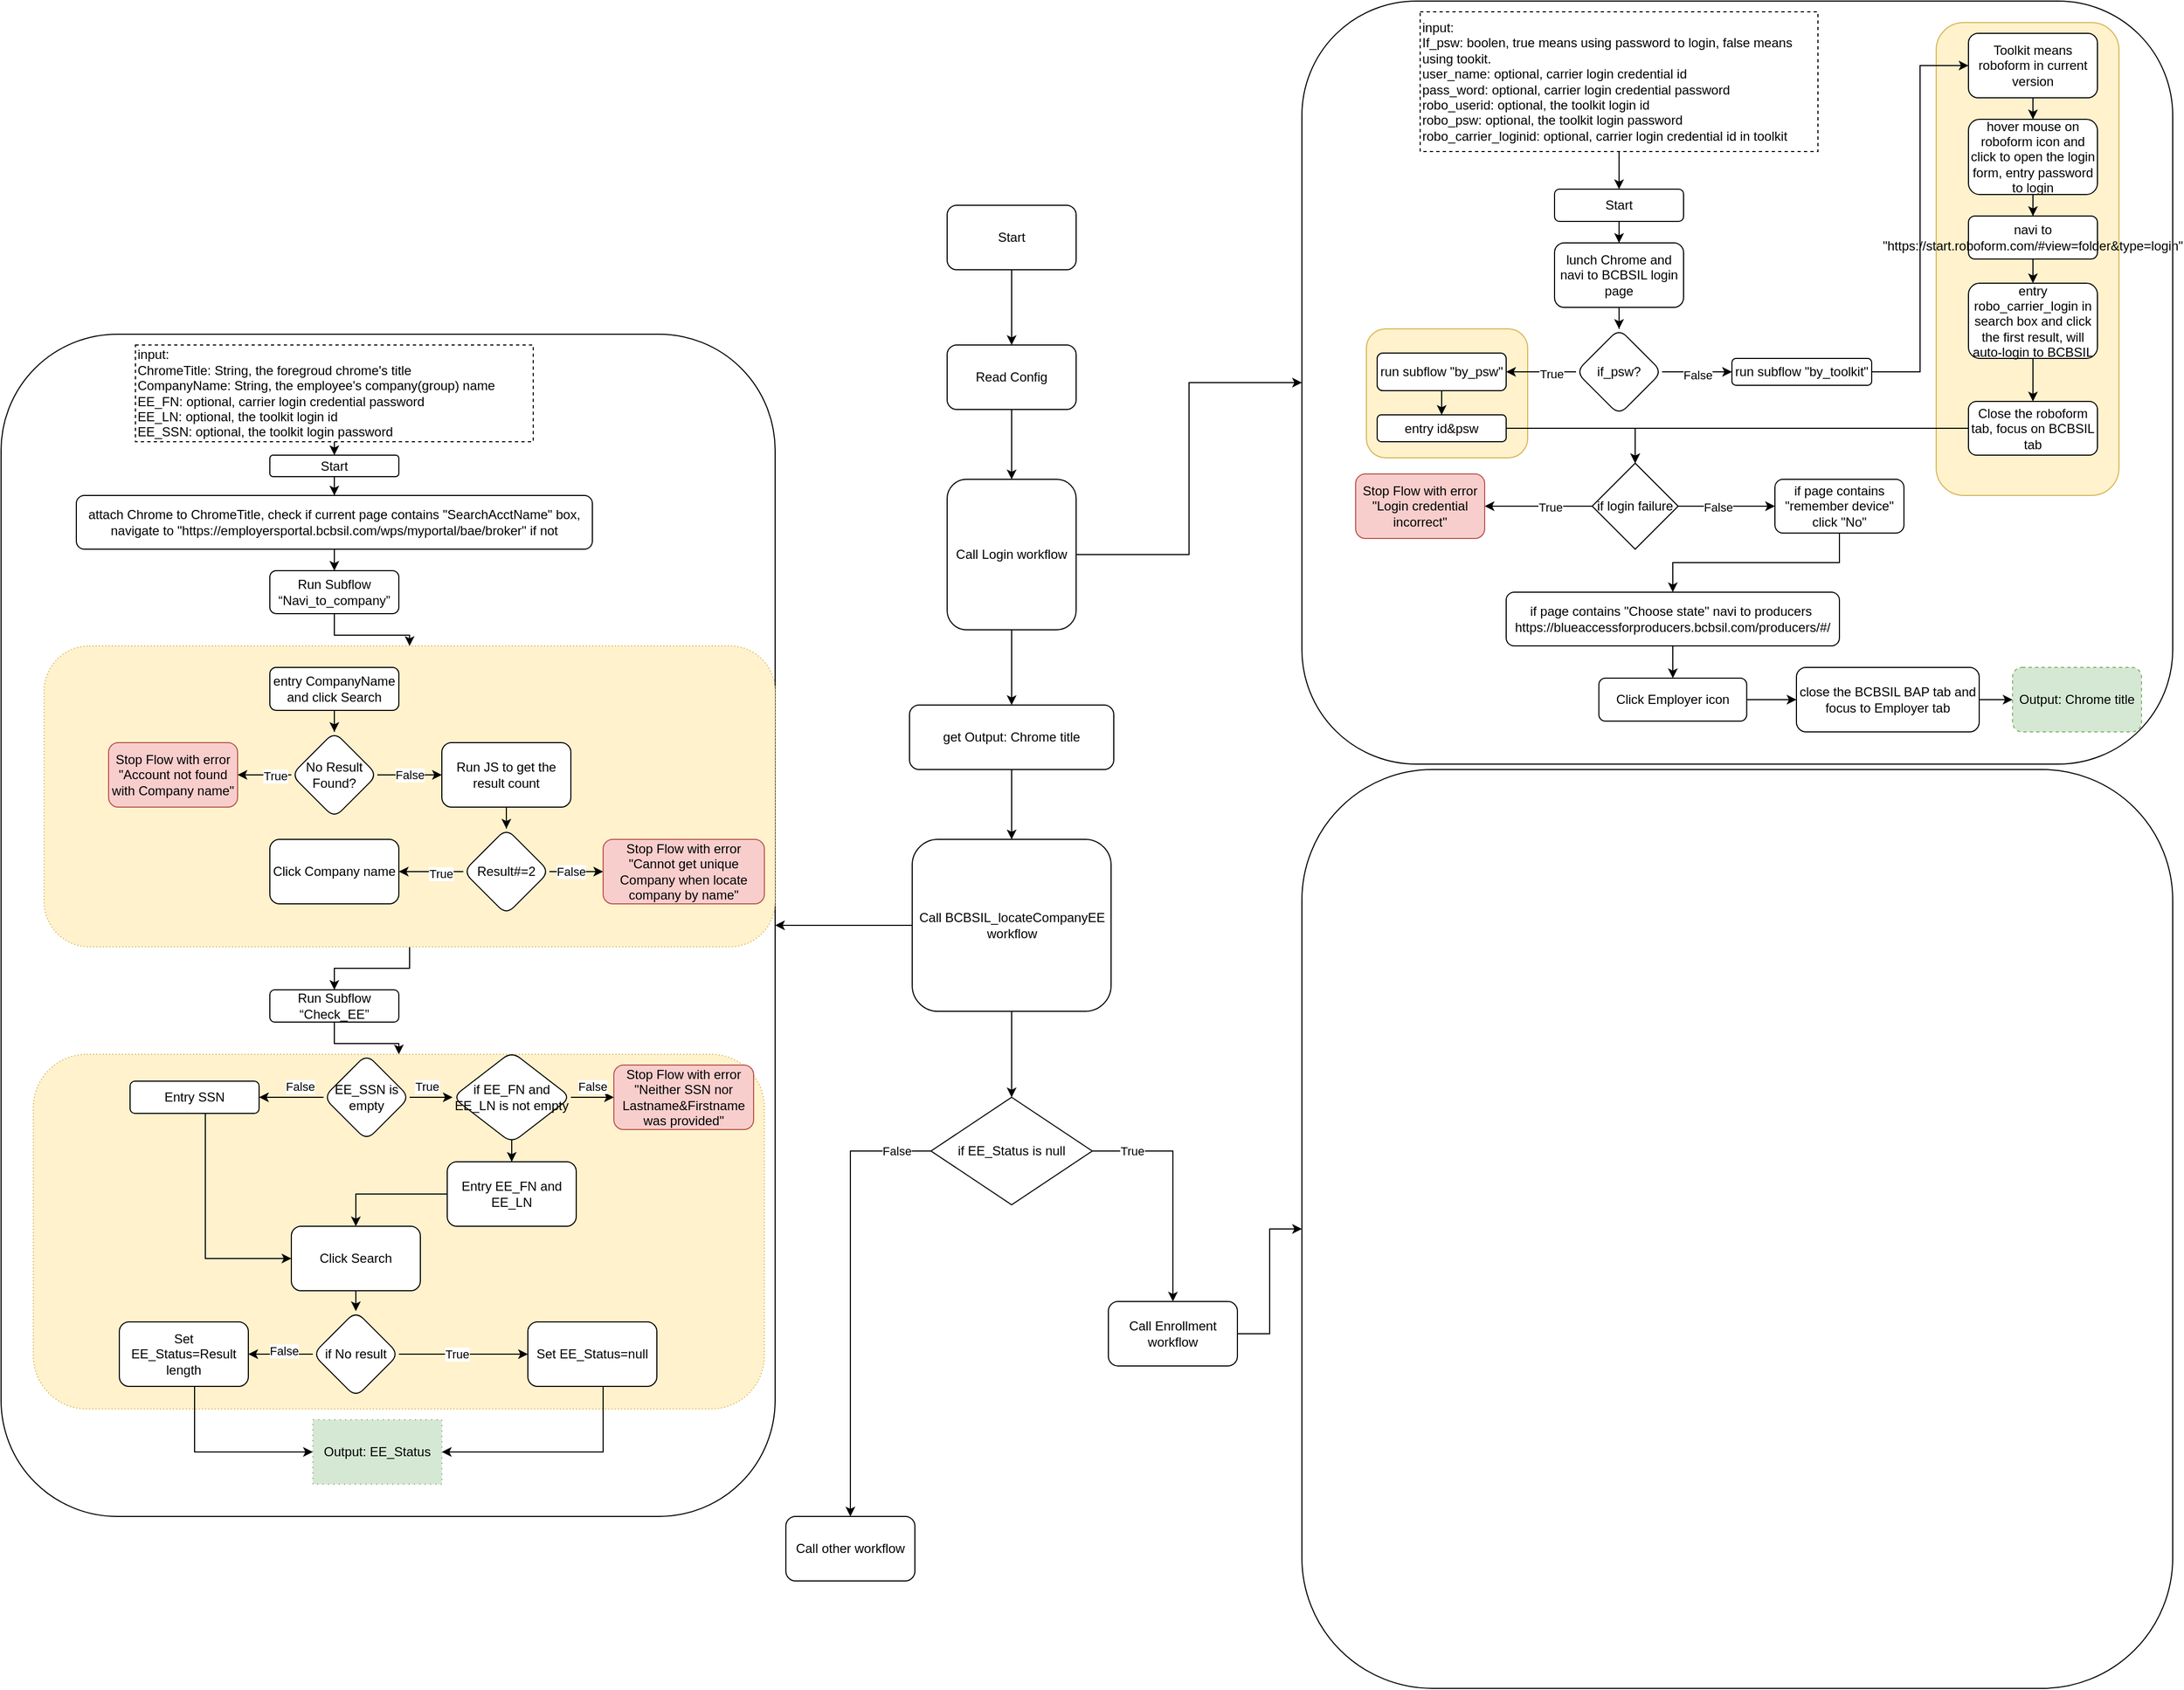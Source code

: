 <mxfile version="24.0.7" type="github">
  <diagram id="C5RBs43oDa-KdzZeNtuy" name="Page-1">
    <mxGraphModel dx="3434" dy="2598" grid="1" gridSize="10" guides="1" tooltips="1" connect="1" arrows="1" fold="1" page="1" pageScale="1" pageWidth="827" pageHeight="1169" math="0" shadow="0">
      <root>
        <mxCell id="WIyWlLk6GJQsqaUBKTNV-0" />
        <mxCell id="WIyWlLk6GJQsqaUBKTNV-1" parent="WIyWlLk6GJQsqaUBKTNV-0" />
        <mxCell id="8wKtFjNhrw_xLDvILcBQ-73" value="" style="whiteSpace=wrap;html=1;rounded=1;" vertex="1" parent="WIyWlLk6GJQsqaUBKTNV-1">
          <mxGeometry x="-690" y="180" width="720" height="1100" as="geometry" />
        </mxCell>
        <mxCell id="8wKtFjNhrw_xLDvILcBQ-110" style="edgeStyle=orthogonalEdgeStyle;rounded=0;orthogonalLoop=1;jettySize=auto;html=1;entryX=0.5;entryY=0;entryDx=0;entryDy=0;" edge="1" parent="WIyWlLk6GJQsqaUBKTNV-1" source="8wKtFjNhrw_xLDvILcBQ-106" target="8wKtFjNhrw_xLDvILcBQ-109">
          <mxGeometry relative="1" as="geometry" />
        </mxCell>
        <mxCell id="8wKtFjNhrw_xLDvILcBQ-106" value="&lt;p style=&quot;line-height: 100%;&quot;&gt;&lt;br&gt;&lt;/p&gt;" style="rounded=1;whiteSpace=wrap;html=1;dashed=1;dashPattern=1 2;fillColor=#fff2cc;strokeColor=#d6b656;align=left;" vertex="1" parent="WIyWlLk6GJQsqaUBKTNV-1">
          <mxGeometry x="-650" y="470" width="680" height="280" as="geometry" />
        </mxCell>
        <mxCell id="8wKtFjNhrw_xLDvILcBQ-13" value="" style="rounded=1;" vertex="1" parent="WIyWlLk6GJQsqaUBKTNV-1">
          <mxGeometry x="520" y="-130" width="810" height="710" as="geometry" />
        </mxCell>
        <mxCell id="8wKtFjNhrw_xLDvILcBQ-162" value="" style="rounded=1;whiteSpace=wrap;html=1;fillColor=#fff2cc;strokeColor=#d6b656;" vertex="1" parent="WIyWlLk6GJQsqaUBKTNV-1">
          <mxGeometry x="580" y="175" width="150" height="120" as="geometry" />
        </mxCell>
        <mxCell id="8wKtFjNhrw_xLDvILcBQ-160" value="" style="rounded=1;whiteSpace=wrap;html=1;fillColor=#fff2cc;strokeColor=#d6b656;" vertex="1" parent="WIyWlLk6GJQsqaUBKTNV-1">
          <mxGeometry x="1110" y="-110" width="170" height="440" as="geometry" />
        </mxCell>
        <mxCell id="8wKtFjNhrw_xLDvILcBQ-2" value="" style="edgeStyle=orthogonalEdgeStyle;rounded=0;orthogonalLoop=1;jettySize=auto;html=1;" edge="1" parent="WIyWlLk6GJQsqaUBKTNV-1" source="8wKtFjNhrw_xLDvILcBQ-0" target="8wKtFjNhrw_xLDvILcBQ-1">
          <mxGeometry relative="1" as="geometry" />
        </mxCell>
        <mxCell id="8wKtFjNhrw_xLDvILcBQ-0" value="Start" style="rounded=1;whiteSpace=wrap;html=1;" vertex="1" parent="WIyWlLk6GJQsqaUBKTNV-1">
          <mxGeometry x="190" y="60" width="120" height="60" as="geometry" />
        </mxCell>
        <mxCell id="8wKtFjNhrw_xLDvILcBQ-4" value="" style="edgeStyle=orthogonalEdgeStyle;rounded=0;orthogonalLoop=1;jettySize=auto;html=1;" edge="1" parent="WIyWlLk6GJQsqaUBKTNV-1" source="8wKtFjNhrw_xLDvILcBQ-1" target="8wKtFjNhrw_xLDvILcBQ-3">
          <mxGeometry relative="1" as="geometry" />
        </mxCell>
        <mxCell id="8wKtFjNhrw_xLDvILcBQ-1" value="Read Config" style="whiteSpace=wrap;html=1;rounded=1;" vertex="1" parent="WIyWlLk6GJQsqaUBKTNV-1">
          <mxGeometry x="190" y="190" width="120" height="60" as="geometry" />
        </mxCell>
        <mxCell id="8wKtFjNhrw_xLDvILcBQ-14" value="" style="edgeStyle=orthogonalEdgeStyle;rounded=0;orthogonalLoop=1;jettySize=auto;html=1;" edge="1" parent="WIyWlLk6GJQsqaUBKTNV-1" source="8wKtFjNhrw_xLDvILcBQ-3" target="8wKtFjNhrw_xLDvILcBQ-13">
          <mxGeometry relative="1" as="geometry" />
        </mxCell>
        <mxCell id="8wKtFjNhrw_xLDvILcBQ-166" style="edgeStyle=orthogonalEdgeStyle;rounded=0;orthogonalLoop=1;jettySize=auto;html=1;entryX=0.5;entryY=0;entryDx=0;entryDy=0;" edge="1" parent="WIyWlLk6GJQsqaUBKTNV-1" source="8wKtFjNhrw_xLDvILcBQ-3" target="8wKtFjNhrw_xLDvILcBQ-153">
          <mxGeometry relative="1" as="geometry" />
        </mxCell>
        <mxCell id="8wKtFjNhrw_xLDvILcBQ-3" value="Call Login workflow" style="whiteSpace=wrap;html=1;rounded=1;" vertex="1" parent="WIyWlLk6GJQsqaUBKTNV-1">
          <mxGeometry x="190" y="315" width="120" height="140" as="geometry" />
        </mxCell>
        <mxCell id="8wKtFjNhrw_xLDvILcBQ-74" value="" style="edgeStyle=orthogonalEdgeStyle;rounded=0;orthogonalLoop=1;jettySize=auto;html=1;" edge="1" parent="WIyWlLk6GJQsqaUBKTNV-1" source="8wKtFjNhrw_xLDvILcBQ-10" target="8wKtFjNhrw_xLDvILcBQ-73">
          <mxGeometry relative="1" as="geometry" />
        </mxCell>
        <mxCell id="8wKtFjNhrw_xLDvILcBQ-76" value="" style="edgeStyle=orthogonalEdgeStyle;rounded=0;orthogonalLoop=1;jettySize=auto;html=1;" edge="1" parent="WIyWlLk6GJQsqaUBKTNV-1" source="8wKtFjNhrw_xLDvILcBQ-10" target="8wKtFjNhrw_xLDvILcBQ-155">
          <mxGeometry relative="1" as="geometry">
            <mxPoint x="250" y="810" as="targetPoint" />
          </mxGeometry>
        </mxCell>
        <mxCell id="8wKtFjNhrw_xLDvILcBQ-10" value="Call BCBSIL_locateCompanyEE&lt;div&gt;workflow&lt;/div&gt;" style="whiteSpace=wrap;html=1;rounded=1;" vertex="1" parent="WIyWlLk6GJQsqaUBKTNV-1">
          <mxGeometry x="157.5" y="650" width="185" height="160" as="geometry" />
        </mxCell>
        <mxCell id="8wKtFjNhrw_xLDvILcBQ-25" style="edgeStyle=orthogonalEdgeStyle;rounded=0;orthogonalLoop=1;jettySize=auto;html=1;" edge="1" parent="WIyWlLk6GJQsqaUBKTNV-1" source="8wKtFjNhrw_xLDvILcBQ-16" target="8wKtFjNhrw_xLDvILcBQ-21">
          <mxGeometry relative="1" as="geometry" />
        </mxCell>
        <mxCell id="8wKtFjNhrw_xLDvILcBQ-16" value="input:&amp;nbsp;&lt;div&gt;If_psw: boolen, true means using password to login, false means using tookit.&lt;/div&gt;&lt;div&gt;user_name: optional, carrier login credential id&lt;/div&gt;&lt;div&gt;pass_word:&amp;nbsp;&lt;span style=&quot;background-color: initial;&quot;&gt;optional, carrier login credential password&lt;/span&gt;&lt;/div&gt;&lt;div&gt;&lt;span style=&quot;background-color: initial;&quot;&gt;robo_userid:&amp;nbsp;&lt;/span&gt;&lt;span style=&quot;background-color: initial;&quot;&gt;optional, the toolkit login id&lt;/span&gt;&lt;/div&gt;&lt;div&gt;&lt;span style=&quot;background-color: initial;&quot;&gt;robo_psw:&amp;nbsp;&lt;/span&gt;&lt;span style=&quot;background-color: initial;&quot;&gt;optional,&amp;nbsp;&lt;/span&gt;&lt;span style=&quot;background-color: initial;&quot;&gt;the toolkit login&amp;nbsp;&lt;/span&gt;&lt;span style=&quot;background-color: initial;&quot;&gt;password&lt;/span&gt;&lt;/div&gt;&lt;div&gt;robo_carrier_loginid:&amp;nbsp;&lt;span style=&quot;background-color: initial;&quot;&gt;optional, carrier login credential id in toolkit&lt;/span&gt;&lt;/div&gt;" style="rounded=0;whiteSpace=wrap;html=1;align=left;dashed=1;" vertex="1" parent="WIyWlLk6GJQsqaUBKTNV-1">
          <mxGeometry x="630" y="-120" width="370" height="130" as="geometry" />
        </mxCell>
        <mxCell id="8wKtFjNhrw_xLDvILcBQ-24" value="" style="edgeStyle=orthogonalEdgeStyle;rounded=0;orthogonalLoop=1;jettySize=auto;html=1;" edge="1" parent="WIyWlLk6GJQsqaUBKTNV-1" source="8wKtFjNhrw_xLDvILcBQ-21" target="8wKtFjNhrw_xLDvILcBQ-23">
          <mxGeometry relative="1" as="geometry" />
        </mxCell>
        <mxCell id="8wKtFjNhrw_xLDvILcBQ-21" value="Start" style="rounded=1;whiteSpace=wrap;html=1;" vertex="1" parent="WIyWlLk6GJQsqaUBKTNV-1">
          <mxGeometry x="755" y="45" width="120" height="30" as="geometry" />
        </mxCell>
        <mxCell id="8wKtFjNhrw_xLDvILcBQ-29" value="" style="edgeStyle=orthogonalEdgeStyle;rounded=0;orthogonalLoop=1;jettySize=auto;html=1;" edge="1" parent="WIyWlLk6GJQsqaUBKTNV-1" source="8wKtFjNhrw_xLDvILcBQ-23" target="8wKtFjNhrw_xLDvILcBQ-28">
          <mxGeometry relative="1" as="geometry" />
        </mxCell>
        <mxCell id="8wKtFjNhrw_xLDvILcBQ-23" value="lunch Chrome and navi to BCBSIL login page" style="whiteSpace=wrap;html=1;rounded=1;" vertex="1" parent="WIyWlLk6GJQsqaUBKTNV-1">
          <mxGeometry x="755" y="95" width="120" height="60" as="geometry" />
        </mxCell>
        <mxCell id="8wKtFjNhrw_xLDvILcBQ-31" value="" style="edgeStyle=orthogonalEdgeStyle;rounded=0;orthogonalLoop=1;jettySize=auto;html=1;" edge="1" parent="WIyWlLk6GJQsqaUBKTNV-1" source="8wKtFjNhrw_xLDvILcBQ-28" target="8wKtFjNhrw_xLDvILcBQ-30">
          <mxGeometry relative="1" as="geometry" />
        </mxCell>
        <mxCell id="8wKtFjNhrw_xLDvILcBQ-38" value="False" style="edgeLabel;html=1;align=center;verticalAlign=middle;resizable=0;points=[];" vertex="1" connectable="0" parent="8wKtFjNhrw_xLDvILcBQ-31">
          <mxGeometry x="0.015" y="-3" relative="1" as="geometry">
            <mxPoint as="offset" />
          </mxGeometry>
        </mxCell>
        <mxCell id="8wKtFjNhrw_xLDvILcBQ-33" value="" style="edgeStyle=orthogonalEdgeStyle;rounded=0;orthogonalLoop=1;jettySize=auto;html=1;" edge="1" parent="WIyWlLk6GJQsqaUBKTNV-1" source="8wKtFjNhrw_xLDvILcBQ-28" target="8wKtFjNhrw_xLDvILcBQ-32">
          <mxGeometry relative="1" as="geometry" />
        </mxCell>
        <mxCell id="8wKtFjNhrw_xLDvILcBQ-37" value="True" style="edgeLabel;html=1;align=center;verticalAlign=middle;resizable=0;points=[];" vertex="1" connectable="0" parent="8wKtFjNhrw_xLDvILcBQ-33">
          <mxGeometry x="-0.292" y="2" relative="1" as="geometry">
            <mxPoint as="offset" />
          </mxGeometry>
        </mxCell>
        <mxCell id="8wKtFjNhrw_xLDvILcBQ-28" value="if_psw?" style="rhombus;whiteSpace=wrap;html=1;rounded=1;" vertex="1" parent="WIyWlLk6GJQsqaUBKTNV-1">
          <mxGeometry x="775" y="175" width="80" height="80" as="geometry" />
        </mxCell>
        <mxCell id="8wKtFjNhrw_xLDvILcBQ-48" value="" style="edgeStyle=orthogonalEdgeStyle;rounded=0;orthogonalLoop=1;jettySize=auto;html=1;entryX=0;entryY=0.5;entryDx=0;entryDy=0;" edge="1" parent="WIyWlLk6GJQsqaUBKTNV-1" source="8wKtFjNhrw_xLDvILcBQ-30" target="8wKtFjNhrw_xLDvILcBQ-47">
          <mxGeometry relative="1" as="geometry" />
        </mxCell>
        <mxCell id="8wKtFjNhrw_xLDvILcBQ-30" value="run subflow &quot;by_toolkit&quot;" style="rounded=1;whiteSpace=wrap;html=1;" vertex="1" parent="WIyWlLk6GJQsqaUBKTNV-1">
          <mxGeometry x="920" y="202.5" width="130" height="25" as="geometry" />
        </mxCell>
        <mxCell id="8wKtFjNhrw_xLDvILcBQ-40" value="" style="edgeStyle=orthogonalEdgeStyle;rounded=0;orthogonalLoop=1;jettySize=auto;html=1;" edge="1" parent="WIyWlLk6GJQsqaUBKTNV-1" source="8wKtFjNhrw_xLDvILcBQ-32" target="8wKtFjNhrw_xLDvILcBQ-39">
          <mxGeometry relative="1" as="geometry" />
        </mxCell>
        <mxCell id="8wKtFjNhrw_xLDvILcBQ-32" value="run subflow &quot;by_psw&quot;" style="rounded=1;whiteSpace=wrap;html=1;" vertex="1" parent="WIyWlLk6GJQsqaUBKTNV-1">
          <mxGeometry x="590" y="197.5" width="120" height="35" as="geometry" />
        </mxCell>
        <mxCell id="8wKtFjNhrw_xLDvILcBQ-42" value="" style="edgeStyle=orthogonalEdgeStyle;rounded=0;orthogonalLoop=1;jettySize=auto;html=1;entryX=0.5;entryY=0;entryDx=0;entryDy=0;" edge="1" parent="WIyWlLk6GJQsqaUBKTNV-1" source="8wKtFjNhrw_xLDvILcBQ-39" target="8wKtFjNhrw_xLDvILcBQ-147">
          <mxGeometry relative="1" as="geometry" />
        </mxCell>
        <mxCell id="8wKtFjNhrw_xLDvILcBQ-39" value="entry id&amp;amp;psw" style="whiteSpace=wrap;html=1;rounded=1;" vertex="1" parent="WIyWlLk6GJQsqaUBKTNV-1">
          <mxGeometry x="590" y="255" width="120" height="25" as="geometry" />
        </mxCell>
        <mxCell id="8wKtFjNhrw_xLDvILcBQ-44" value="" style="edgeStyle=orthogonalEdgeStyle;rounded=0;orthogonalLoop=1;jettySize=auto;html=1;" edge="1" parent="WIyWlLk6GJQsqaUBKTNV-1" source="8wKtFjNhrw_xLDvILcBQ-41" target="8wKtFjNhrw_xLDvILcBQ-43">
          <mxGeometry relative="1" as="geometry" />
        </mxCell>
        <mxCell id="8wKtFjNhrw_xLDvILcBQ-41" value="if page contains &quot;remember device&quot; click &quot;No&quot;" style="whiteSpace=wrap;html=1;rounded=1;" vertex="1" parent="WIyWlLk6GJQsqaUBKTNV-1">
          <mxGeometry x="960" y="315" width="120" height="50" as="geometry" />
        </mxCell>
        <mxCell id="8wKtFjNhrw_xLDvILcBQ-46" value="" style="edgeStyle=orthogonalEdgeStyle;rounded=0;orthogonalLoop=1;jettySize=auto;html=1;" edge="1" parent="WIyWlLk6GJQsqaUBKTNV-1" source="8wKtFjNhrw_xLDvILcBQ-43" target="8wKtFjNhrw_xLDvILcBQ-45">
          <mxGeometry relative="1" as="geometry" />
        </mxCell>
        <mxCell id="8wKtFjNhrw_xLDvILcBQ-43" value="if page contains &quot;Choose state&quot; navi to producers&amp;nbsp;&lt;div&gt;https://blueaccessforproducers.bcbsil.com/producers/#/&lt;br&gt;&lt;/div&gt;" style="whiteSpace=wrap;html=1;rounded=1;" vertex="1" parent="WIyWlLk6GJQsqaUBKTNV-1">
          <mxGeometry x="710" y="420" width="310" height="50" as="geometry" />
        </mxCell>
        <mxCell id="8wKtFjNhrw_xLDvILcBQ-66" value="" style="edgeStyle=orthogonalEdgeStyle;rounded=0;orthogonalLoop=1;jettySize=auto;html=1;" edge="1" parent="WIyWlLk6GJQsqaUBKTNV-1" source="8wKtFjNhrw_xLDvILcBQ-45" target="8wKtFjNhrw_xLDvILcBQ-65">
          <mxGeometry relative="1" as="geometry" />
        </mxCell>
        <mxCell id="8wKtFjNhrw_xLDvILcBQ-45" value="Click Employer icon" style="whiteSpace=wrap;html=1;rounded=1;" vertex="1" parent="WIyWlLk6GJQsqaUBKTNV-1">
          <mxGeometry x="796.25" y="500" width="137.5" height="40" as="geometry" />
        </mxCell>
        <mxCell id="8wKtFjNhrw_xLDvILcBQ-50" value="" style="edgeStyle=orthogonalEdgeStyle;rounded=0;orthogonalLoop=1;jettySize=auto;html=1;" edge="1" parent="WIyWlLk6GJQsqaUBKTNV-1" source="8wKtFjNhrw_xLDvILcBQ-47" target="8wKtFjNhrw_xLDvILcBQ-49">
          <mxGeometry relative="1" as="geometry" />
        </mxCell>
        <mxCell id="8wKtFjNhrw_xLDvILcBQ-47" value="Toolkit means roboform in current version" style="whiteSpace=wrap;html=1;rounded=1;" vertex="1" parent="WIyWlLk6GJQsqaUBKTNV-1">
          <mxGeometry x="1140" y="-100" width="120" height="60" as="geometry" />
        </mxCell>
        <mxCell id="8wKtFjNhrw_xLDvILcBQ-52" value="" style="edgeStyle=orthogonalEdgeStyle;rounded=0;orthogonalLoop=1;jettySize=auto;html=1;" edge="1" parent="WIyWlLk6GJQsqaUBKTNV-1" source="8wKtFjNhrw_xLDvILcBQ-49" target="8wKtFjNhrw_xLDvILcBQ-51">
          <mxGeometry relative="1" as="geometry" />
        </mxCell>
        <mxCell id="8wKtFjNhrw_xLDvILcBQ-49" value="hover mouse on roboform icon and click to open the login form, entry password to login" style="whiteSpace=wrap;html=1;rounded=1;" vertex="1" parent="WIyWlLk6GJQsqaUBKTNV-1">
          <mxGeometry x="1140" y="-20" width="120" height="70" as="geometry" />
        </mxCell>
        <mxCell id="8wKtFjNhrw_xLDvILcBQ-54" value="" style="edgeStyle=orthogonalEdgeStyle;rounded=0;orthogonalLoop=1;jettySize=auto;html=1;" edge="1" parent="WIyWlLk6GJQsqaUBKTNV-1" source="8wKtFjNhrw_xLDvILcBQ-51" target="8wKtFjNhrw_xLDvILcBQ-53">
          <mxGeometry relative="1" as="geometry" />
        </mxCell>
        <mxCell id="8wKtFjNhrw_xLDvILcBQ-51" value="navi to &quot;https://start.roboform.com/#view=folder&amp;amp;type=login&quot;" style="html=1;rounded=1;whiteSpace=wrap;" vertex="1" parent="WIyWlLk6GJQsqaUBKTNV-1">
          <mxGeometry x="1140" y="70" width="120" height="40" as="geometry" />
        </mxCell>
        <mxCell id="8wKtFjNhrw_xLDvILcBQ-63" value="" style="edgeStyle=orthogonalEdgeStyle;rounded=0;orthogonalLoop=1;jettySize=auto;html=1;" edge="1" parent="WIyWlLk6GJQsqaUBKTNV-1" source="8wKtFjNhrw_xLDvILcBQ-53" target="8wKtFjNhrw_xLDvILcBQ-62">
          <mxGeometry relative="1" as="geometry" />
        </mxCell>
        <mxCell id="8wKtFjNhrw_xLDvILcBQ-53" value="entry robo_carrier_login in search box and click the first result, will auto-login to BCBSIL" style="whiteSpace=wrap;html=1;rounded=1;" vertex="1" parent="WIyWlLk6GJQsqaUBKTNV-1">
          <mxGeometry x="1140" y="132.5" width="120" height="70" as="geometry" />
        </mxCell>
        <mxCell id="8wKtFjNhrw_xLDvILcBQ-60" style="edgeStyle=orthogonalEdgeStyle;rounded=0;orthogonalLoop=1;jettySize=auto;html=1;exitX=0.5;exitY=1;exitDx=0;exitDy=0;" edge="1" parent="WIyWlLk6GJQsqaUBKTNV-1">
          <mxGeometry relative="1" as="geometry">
            <mxPoint x="1200" y="420" as="sourcePoint" />
            <mxPoint x="1200" y="420" as="targetPoint" />
          </mxGeometry>
        </mxCell>
        <mxCell id="8wKtFjNhrw_xLDvILcBQ-64" style="edgeStyle=orthogonalEdgeStyle;rounded=0;orthogonalLoop=1;jettySize=auto;html=1;" edge="1" parent="WIyWlLk6GJQsqaUBKTNV-1" source="8wKtFjNhrw_xLDvILcBQ-62" target="8wKtFjNhrw_xLDvILcBQ-147">
          <mxGeometry relative="1" as="geometry">
            <mxPoint x="865" y="340" as="targetPoint" />
          </mxGeometry>
        </mxCell>
        <mxCell id="8wKtFjNhrw_xLDvILcBQ-62" value="Close the roboform tab, focus on BCBSIL tab" style="whiteSpace=wrap;html=1;rounded=1;" vertex="1" parent="WIyWlLk6GJQsqaUBKTNV-1">
          <mxGeometry x="1140" y="242.5" width="120" height="50" as="geometry" />
        </mxCell>
        <mxCell id="8wKtFjNhrw_xLDvILcBQ-70" value="" style="edgeStyle=orthogonalEdgeStyle;rounded=0;orthogonalLoop=1;jettySize=auto;html=1;" edge="1" parent="WIyWlLk6GJQsqaUBKTNV-1" source="8wKtFjNhrw_xLDvILcBQ-65" target="8wKtFjNhrw_xLDvILcBQ-69">
          <mxGeometry relative="1" as="geometry" />
        </mxCell>
        <mxCell id="8wKtFjNhrw_xLDvILcBQ-65" value="close the BCBSIL BAP tab and focus to Employer tab" style="whiteSpace=wrap;html=1;rounded=1;" vertex="1" parent="WIyWlLk6GJQsqaUBKTNV-1">
          <mxGeometry x="980" y="490" width="170" height="60" as="geometry" />
        </mxCell>
        <mxCell id="8wKtFjNhrw_xLDvILcBQ-69" value="Output: Chrome title" style="whiteSpace=wrap;html=1;rounded=1;dashed=1;fillColor=#d5e8d4;strokeColor=#82b366;" vertex="1" parent="WIyWlLk6GJQsqaUBKTNV-1">
          <mxGeometry x="1181" y="490" width="120" height="60" as="geometry" />
        </mxCell>
        <mxCell id="8wKtFjNhrw_xLDvILcBQ-78" value="" style="edgeStyle=orthogonalEdgeStyle;rounded=0;orthogonalLoop=1;jettySize=auto;html=1;" edge="1" parent="WIyWlLk6GJQsqaUBKTNV-1" source="8wKtFjNhrw_xLDvILcBQ-75" target="8wKtFjNhrw_xLDvILcBQ-77">
          <mxGeometry relative="1" as="geometry" />
        </mxCell>
        <mxCell id="8wKtFjNhrw_xLDvILcBQ-75" value="Call Enrollment workflow" style="whiteSpace=wrap;html=1;rounded=1;" vertex="1" parent="WIyWlLk6GJQsqaUBKTNV-1">
          <mxGeometry x="340" y="1080" width="120" height="60" as="geometry" />
        </mxCell>
        <mxCell id="8wKtFjNhrw_xLDvILcBQ-77" value="" style="whiteSpace=wrap;html=1;rounded=1;" vertex="1" parent="WIyWlLk6GJQsqaUBKTNV-1">
          <mxGeometry x="520" y="585" width="810" height="855" as="geometry" />
        </mxCell>
        <mxCell id="8wKtFjNhrw_xLDvILcBQ-81" value="" style="edgeStyle=orthogonalEdgeStyle;rounded=0;orthogonalLoop=1;jettySize=auto;html=1;" edge="1" parent="WIyWlLk6GJQsqaUBKTNV-1" source="8wKtFjNhrw_xLDvILcBQ-79" target="8wKtFjNhrw_xLDvILcBQ-80">
          <mxGeometry relative="1" as="geometry" />
        </mxCell>
        <mxCell id="8wKtFjNhrw_xLDvILcBQ-79" value="input:&amp;nbsp;&lt;div&gt;ChromeTitle: String, the foregroud chrome&#39;s title&lt;/div&gt;&lt;div&gt;CompanyName: String, the employee&#39;s company(group) name&lt;/div&gt;&lt;div&gt;EE_FN: optional&lt;span style=&quot;background-color: initial;&quot;&gt;, carrier login credential password&lt;/span&gt;&lt;/div&gt;&lt;div&gt;&lt;span style=&quot;background-color: initial;&quot;&gt;EE_LN:&amp;nbsp;&lt;/span&gt;optional&lt;span style=&quot;background-color: initial;&quot;&gt;, the toolkit login id&lt;/span&gt;&lt;/div&gt;&lt;div&gt;&lt;span style=&quot;background-color: initial;&quot;&gt;EE_SSN:&amp;nbsp;&lt;/span&gt;optional&lt;span style=&quot;background-color: initial;&quot;&gt;,&amp;nbsp;&lt;/span&gt;&lt;span style=&quot;background-color: initial;&quot;&gt;the toolkit login&amp;nbsp;&lt;/span&gt;&lt;span style=&quot;background-color: initial;&quot;&gt;password&lt;/span&gt;&lt;/div&gt;" style="rounded=0;whiteSpace=wrap;html=1;align=left;dashed=1;" vertex="1" parent="WIyWlLk6GJQsqaUBKTNV-1">
          <mxGeometry x="-565" y="190" width="370" height="90" as="geometry" />
        </mxCell>
        <mxCell id="8wKtFjNhrw_xLDvILcBQ-83" value="" style="edgeStyle=orthogonalEdgeStyle;rounded=0;orthogonalLoop=1;jettySize=auto;html=1;" edge="1" parent="WIyWlLk6GJQsqaUBKTNV-1" source="8wKtFjNhrw_xLDvILcBQ-80" target="8wKtFjNhrw_xLDvILcBQ-82">
          <mxGeometry relative="1" as="geometry" />
        </mxCell>
        <mxCell id="8wKtFjNhrw_xLDvILcBQ-80" value="Start" style="rounded=1;whiteSpace=wrap;html=1;" vertex="1" parent="WIyWlLk6GJQsqaUBKTNV-1">
          <mxGeometry x="-440" y="292.5" width="120" height="20" as="geometry" />
        </mxCell>
        <mxCell id="8wKtFjNhrw_xLDvILcBQ-85" value="" style="edgeStyle=orthogonalEdgeStyle;rounded=0;orthogonalLoop=1;jettySize=auto;html=1;" edge="1" parent="WIyWlLk6GJQsqaUBKTNV-1" source="8wKtFjNhrw_xLDvILcBQ-82" target="8wKtFjNhrw_xLDvILcBQ-84">
          <mxGeometry relative="1" as="geometry" />
        </mxCell>
        <mxCell id="8wKtFjNhrw_xLDvILcBQ-82" value="attach Chrome to ChromeTitle, check if current page contains &quot;SearchAcctName&quot; box, navigate to &quot;https://employersportal.bcbsil.com/wps/myportal/bae/broker&quot; if not" style="whiteSpace=wrap;html=1;rounded=1;" vertex="1" parent="WIyWlLk6GJQsqaUBKTNV-1">
          <mxGeometry x="-620" y="330" width="480" height="50" as="geometry" />
        </mxCell>
        <mxCell id="8wKtFjNhrw_xLDvILcBQ-108" style="edgeStyle=orthogonalEdgeStyle;rounded=0;orthogonalLoop=1;jettySize=auto;html=1;" edge="1" parent="WIyWlLk6GJQsqaUBKTNV-1" source="8wKtFjNhrw_xLDvILcBQ-84" target="8wKtFjNhrw_xLDvILcBQ-106">
          <mxGeometry relative="1" as="geometry" />
        </mxCell>
        <mxCell id="8wKtFjNhrw_xLDvILcBQ-84" value="Run Subflow “Navi_to_company”" style="whiteSpace=wrap;html=1;rounded=1;" vertex="1" parent="WIyWlLk6GJQsqaUBKTNV-1">
          <mxGeometry x="-440" y="400" width="120" height="40" as="geometry" />
        </mxCell>
        <mxCell id="8wKtFjNhrw_xLDvILcBQ-92" value="" style="edgeStyle=orthogonalEdgeStyle;rounded=0;orthogonalLoop=1;jettySize=auto;html=1;" edge="1" parent="WIyWlLk6GJQsqaUBKTNV-1" source="8wKtFjNhrw_xLDvILcBQ-89" target="8wKtFjNhrw_xLDvILcBQ-91">
          <mxGeometry relative="1" as="geometry" />
        </mxCell>
        <mxCell id="8wKtFjNhrw_xLDvILcBQ-89" value="entry&amp;nbsp;&lt;span style=&quot;text-align: left;&quot;&gt;CompanyName and click Search&lt;/span&gt;" style="rounded=1;whiteSpace=wrap;html=1;" vertex="1" parent="WIyWlLk6GJQsqaUBKTNV-1">
          <mxGeometry x="-440" y="490" width="120" height="40" as="geometry" />
        </mxCell>
        <mxCell id="8wKtFjNhrw_xLDvILcBQ-94" value="" style="edgeStyle=orthogonalEdgeStyle;rounded=0;orthogonalLoop=1;jettySize=auto;html=1;" edge="1" parent="WIyWlLk6GJQsqaUBKTNV-1" source="8wKtFjNhrw_xLDvILcBQ-91" target="8wKtFjNhrw_xLDvILcBQ-93">
          <mxGeometry relative="1" as="geometry" />
        </mxCell>
        <mxCell id="8wKtFjNhrw_xLDvILcBQ-97" value="True" style="edgeLabel;html=1;align=center;verticalAlign=middle;resizable=0;points=[];" vertex="1" connectable="0" parent="8wKtFjNhrw_xLDvILcBQ-94">
          <mxGeometry x="-0.401" y="1" relative="1" as="geometry">
            <mxPoint as="offset" />
          </mxGeometry>
        </mxCell>
        <mxCell id="8wKtFjNhrw_xLDvILcBQ-96" value="False" style="edgeStyle=orthogonalEdgeStyle;rounded=0;orthogonalLoop=1;jettySize=auto;html=1;" edge="1" parent="WIyWlLk6GJQsqaUBKTNV-1" source="8wKtFjNhrw_xLDvILcBQ-91" target="8wKtFjNhrw_xLDvILcBQ-95">
          <mxGeometry relative="1" as="geometry" />
        </mxCell>
        <mxCell id="8wKtFjNhrw_xLDvILcBQ-91" value="No Result Found?" style="rhombus;whiteSpace=wrap;html=1;rounded=1;" vertex="1" parent="WIyWlLk6GJQsqaUBKTNV-1">
          <mxGeometry x="-420" y="550" width="80" height="80" as="geometry" />
        </mxCell>
        <mxCell id="8wKtFjNhrw_xLDvILcBQ-93" value="Stop Flow with error &quot;Account not found with Company name&quot;" style="whiteSpace=wrap;html=1;rounded=1;fillColor=#f8cecc;strokeColor=#b85450;" vertex="1" parent="WIyWlLk6GJQsqaUBKTNV-1">
          <mxGeometry x="-590" y="560" width="120" height="60" as="geometry" />
        </mxCell>
        <mxCell id="8wKtFjNhrw_xLDvILcBQ-99" value="" style="edgeStyle=orthogonalEdgeStyle;rounded=0;orthogonalLoop=1;jettySize=auto;html=1;" edge="1" parent="WIyWlLk6GJQsqaUBKTNV-1" source="8wKtFjNhrw_xLDvILcBQ-95" target="8wKtFjNhrw_xLDvILcBQ-98">
          <mxGeometry relative="1" as="geometry" />
        </mxCell>
        <mxCell id="8wKtFjNhrw_xLDvILcBQ-95" value="Run JS to get the result count" style="whiteSpace=wrap;html=1;rounded=1;" vertex="1" parent="WIyWlLk6GJQsqaUBKTNV-1">
          <mxGeometry x="-280" y="560" width="120" height="60" as="geometry" />
        </mxCell>
        <mxCell id="8wKtFjNhrw_xLDvILcBQ-101" value="" style="edgeStyle=orthogonalEdgeStyle;rounded=0;orthogonalLoop=1;jettySize=auto;html=1;" edge="1" parent="WIyWlLk6GJQsqaUBKTNV-1" source="8wKtFjNhrw_xLDvILcBQ-98" target="8wKtFjNhrw_xLDvILcBQ-100">
          <mxGeometry relative="1" as="geometry" />
        </mxCell>
        <mxCell id="8wKtFjNhrw_xLDvILcBQ-105" value="False" style="edgeLabel;html=1;align=center;verticalAlign=middle;resizable=0;points=[];" vertex="1" connectable="0" parent="8wKtFjNhrw_xLDvILcBQ-101">
          <mxGeometry x="0.283" relative="1" as="geometry">
            <mxPoint x="-12" as="offset" />
          </mxGeometry>
        </mxCell>
        <mxCell id="8wKtFjNhrw_xLDvILcBQ-103" value="" style="edgeStyle=orthogonalEdgeStyle;rounded=0;orthogonalLoop=1;jettySize=auto;html=1;" edge="1" parent="WIyWlLk6GJQsqaUBKTNV-1" source="8wKtFjNhrw_xLDvILcBQ-98" target="8wKtFjNhrw_xLDvILcBQ-102">
          <mxGeometry relative="1" as="geometry" />
        </mxCell>
        <mxCell id="8wKtFjNhrw_xLDvILcBQ-104" value="True" style="edgeLabel;html=1;align=center;verticalAlign=middle;resizable=0;points=[];" vertex="1" connectable="0" parent="8wKtFjNhrw_xLDvILcBQ-103">
          <mxGeometry x="-0.301" y="2" relative="1" as="geometry">
            <mxPoint as="offset" />
          </mxGeometry>
        </mxCell>
        <mxCell id="8wKtFjNhrw_xLDvILcBQ-98" value="Result#=2" style="rhombus;whiteSpace=wrap;html=1;rounded=1;" vertex="1" parent="WIyWlLk6GJQsqaUBKTNV-1">
          <mxGeometry x="-260" y="640" width="80" height="80" as="geometry" />
        </mxCell>
        <mxCell id="8wKtFjNhrw_xLDvILcBQ-100" value="Stop Flow with error&lt;div&gt;&quot;Cannot get unique Company when locate company by name&quot;&lt;/div&gt;" style="whiteSpace=wrap;html=1;rounded=1;fillColor=#f8cecc;strokeColor=#b85450;" vertex="1" parent="WIyWlLk6GJQsqaUBKTNV-1">
          <mxGeometry x="-130" y="650" width="150" height="60" as="geometry" />
        </mxCell>
        <mxCell id="8wKtFjNhrw_xLDvILcBQ-102" value="Click Company name" style="whiteSpace=wrap;html=1;rounded=1;" vertex="1" parent="WIyWlLk6GJQsqaUBKTNV-1">
          <mxGeometry x="-440" y="650" width="120" height="60" as="geometry" />
        </mxCell>
        <mxCell id="8wKtFjNhrw_xLDvILcBQ-112" style="edgeStyle=orthogonalEdgeStyle;rounded=0;orthogonalLoop=1;jettySize=auto;html=1;entryX=0.5;entryY=0;entryDx=0;entryDy=0;" edge="1" parent="WIyWlLk6GJQsqaUBKTNV-1" source="8wKtFjNhrw_xLDvILcBQ-109" target="8wKtFjNhrw_xLDvILcBQ-111">
          <mxGeometry relative="1" as="geometry" />
        </mxCell>
        <mxCell id="8wKtFjNhrw_xLDvILcBQ-109" value="Run Subflow “Check_EE”" style="rounded=1;whiteSpace=wrap;html=1;" vertex="1" parent="WIyWlLk6GJQsqaUBKTNV-1">
          <mxGeometry x="-440" y="790" width="120" height="30" as="geometry" />
        </mxCell>
        <mxCell id="8wKtFjNhrw_xLDvILcBQ-111" value="&lt;p style=&quot;line-height: 100%;&quot;&gt;&lt;br&gt;&lt;/p&gt;" style="rounded=1;whiteSpace=wrap;html=1;dashed=1;dashPattern=1 2;fillColor=#fff2cc;strokeColor=#d6b656;align=left;" vertex="1" parent="WIyWlLk6GJQsqaUBKTNV-1">
          <mxGeometry x="-660" y="850" width="680" height="330" as="geometry" />
        </mxCell>
        <mxCell id="8wKtFjNhrw_xLDvILcBQ-117" value="" style="edgeStyle=orthogonalEdgeStyle;rounded=0;orthogonalLoop=1;jettySize=auto;html=1;" edge="1" parent="WIyWlLk6GJQsqaUBKTNV-1" source="8wKtFjNhrw_xLDvILcBQ-114" target="8wKtFjNhrw_xLDvILcBQ-116">
          <mxGeometry relative="1" as="geometry" />
        </mxCell>
        <mxCell id="8wKtFjNhrw_xLDvILcBQ-118" value="False" style="edgeLabel;html=1;align=center;verticalAlign=middle;resizable=0;points=[];" vertex="1" connectable="0" parent="8wKtFjNhrw_xLDvILcBQ-117">
          <mxGeometry x="-0.59" y="1" relative="1" as="geometry">
            <mxPoint x="-10" y="-11" as="offset" />
          </mxGeometry>
        </mxCell>
        <mxCell id="8wKtFjNhrw_xLDvILcBQ-123" value="" style="edgeStyle=orthogonalEdgeStyle;rounded=0;orthogonalLoop=1;jettySize=auto;html=1;" edge="1" parent="WIyWlLk6GJQsqaUBKTNV-1" source="8wKtFjNhrw_xLDvILcBQ-114" target="8wKtFjNhrw_xLDvILcBQ-122">
          <mxGeometry relative="1" as="geometry" />
        </mxCell>
        <mxCell id="8wKtFjNhrw_xLDvILcBQ-124" value="True" style="edgeLabel;html=1;align=center;verticalAlign=middle;resizable=0;points=[];" vertex="1" connectable="0" parent="8wKtFjNhrw_xLDvILcBQ-123">
          <mxGeometry x="-0.255" y="-2" relative="1" as="geometry">
            <mxPoint x="1" y="-12" as="offset" />
          </mxGeometry>
        </mxCell>
        <mxCell id="8wKtFjNhrw_xLDvILcBQ-114" value="EE_SSN is empty" style="rhombus;whiteSpace=wrap;html=1;rounded=1;" vertex="1" parent="WIyWlLk6GJQsqaUBKTNV-1">
          <mxGeometry x="-390" y="850" width="80" height="80" as="geometry" />
        </mxCell>
        <mxCell id="8wKtFjNhrw_xLDvILcBQ-133" style="edgeStyle=orthogonalEdgeStyle;rounded=0;orthogonalLoop=1;jettySize=auto;html=1;" edge="1" parent="WIyWlLk6GJQsqaUBKTNV-1" source="8wKtFjNhrw_xLDvILcBQ-116" target="8wKtFjNhrw_xLDvILcBQ-131">
          <mxGeometry relative="1" as="geometry">
            <Array as="points">
              <mxPoint x="-500" y="1040" />
            </Array>
          </mxGeometry>
        </mxCell>
        <mxCell id="8wKtFjNhrw_xLDvILcBQ-116" value="Entry SSN" style="whiteSpace=wrap;html=1;rounded=1;" vertex="1" parent="WIyWlLk6GJQsqaUBKTNV-1">
          <mxGeometry x="-570" y="875" width="120" height="30" as="geometry" />
        </mxCell>
        <mxCell id="8wKtFjNhrw_xLDvILcBQ-126" value="" style="edgeStyle=orthogonalEdgeStyle;rounded=0;orthogonalLoop=1;jettySize=auto;html=1;" edge="1" parent="WIyWlLk6GJQsqaUBKTNV-1" source="8wKtFjNhrw_xLDvILcBQ-122" target="8wKtFjNhrw_xLDvILcBQ-125">
          <mxGeometry relative="1" as="geometry" />
        </mxCell>
        <mxCell id="8wKtFjNhrw_xLDvILcBQ-128" value="False" style="edgeLabel;html=1;align=center;verticalAlign=middle;resizable=0;points=[];" vertex="1" connectable="0" parent="8wKtFjNhrw_xLDvILcBQ-126">
          <mxGeometry x="0.042" relative="1" as="geometry">
            <mxPoint x="-1" y="-10" as="offset" />
          </mxGeometry>
        </mxCell>
        <mxCell id="8wKtFjNhrw_xLDvILcBQ-130" value="" style="edgeStyle=orthogonalEdgeStyle;rounded=0;orthogonalLoop=1;jettySize=auto;html=1;" edge="1" parent="WIyWlLk6GJQsqaUBKTNV-1" source="8wKtFjNhrw_xLDvILcBQ-122" target="8wKtFjNhrw_xLDvILcBQ-129">
          <mxGeometry relative="1" as="geometry" />
        </mxCell>
        <mxCell id="8wKtFjNhrw_xLDvILcBQ-122" value="if EE_FN and EE_LN is not empty" style="rhombus;whiteSpace=wrap;html=1;rounded=1;" vertex="1" parent="WIyWlLk6GJQsqaUBKTNV-1">
          <mxGeometry x="-270" y="847.5" width="110" height="85" as="geometry" />
        </mxCell>
        <mxCell id="8wKtFjNhrw_xLDvILcBQ-125" value="Stop Flow with error&lt;div&gt;&quot;Neither SSN nor Lastname&amp;amp;Firstname was provided&quot;&lt;/div&gt;" style="whiteSpace=wrap;html=1;rounded=1;fillColor=#f8cecc;strokeColor=#b85450;" vertex="1" parent="WIyWlLk6GJQsqaUBKTNV-1">
          <mxGeometry x="-120" y="860" width="130" height="60" as="geometry" />
        </mxCell>
        <mxCell id="8wKtFjNhrw_xLDvILcBQ-132" style="edgeStyle=orthogonalEdgeStyle;rounded=0;orthogonalLoop=1;jettySize=auto;html=1;entryX=0.5;entryY=0;entryDx=0;entryDy=0;" edge="1" parent="WIyWlLk6GJQsqaUBKTNV-1" source="8wKtFjNhrw_xLDvILcBQ-129" target="8wKtFjNhrw_xLDvILcBQ-131">
          <mxGeometry relative="1" as="geometry" />
        </mxCell>
        <mxCell id="8wKtFjNhrw_xLDvILcBQ-129" value="Entry EE_FN and EE_LN" style="whiteSpace=wrap;html=1;rounded=1;" vertex="1" parent="WIyWlLk6GJQsqaUBKTNV-1">
          <mxGeometry x="-275" y="950" width="120" height="60" as="geometry" />
        </mxCell>
        <mxCell id="8wKtFjNhrw_xLDvILcBQ-135" value="" style="edgeStyle=orthogonalEdgeStyle;rounded=0;orthogonalLoop=1;jettySize=auto;html=1;" edge="1" parent="WIyWlLk6GJQsqaUBKTNV-1" source="8wKtFjNhrw_xLDvILcBQ-131" target="8wKtFjNhrw_xLDvILcBQ-134">
          <mxGeometry relative="1" as="geometry">
            <Array as="points">
              <mxPoint x="-360" y="1130" />
              <mxPoint x="-360" y="1130" />
            </Array>
          </mxGeometry>
        </mxCell>
        <mxCell id="8wKtFjNhrw_xLDvILcBQ-131" value="Click Search" style="rounded=1;whiteSpace=wrap;html=1;" vertex="1" parent="WIyWlLk6GJQsqaUBKTNV-1">
          <mxGeometry x="-420" y="1010" width="120" height="60" as="geometry" />
        </mxCell>
        <mxCell id="8wKtFjNhrw_xLDvILcBQ-137" value="" style="edgeStyle=orthogonalEdgeStyle;rounded=0;orthogonalLoop=1;jettySize=auto;html=1;" edge="1" parent="WIyWlLk6GJQsqaUBKTNV-1" source="8wKtFjNhrw_xLDvILcBQ-134" target="8wKtFjNhrw_xLDvILcBQ-136">
          <mxGeometry relative="1" as="geometry" />
        </mxCell>
        <mxCell id="8wKtFjNhrw_xLDvILcBQ-138" value="True" style="edgeLabel;html=1;align=center;verticalAlign=middle;resizable=0;points=[];" vertex="1" connectable="0" parent="8wKtFjNhrw_xLDvILcBQ-137">
          <mxGeometry x="-0.109" relative="1" as="geometry">
            <mxPoint as="offset" />
          </mxGeometry>
        </mxCell>
        <mxCell id="8wKtFjNhrw_xLDvILcBQ-140" value="" style="edgeStyle=orthogonalEdgeStyle;rounded=0;orthogonalLoop=1;jettySize=auto;html=1;" edge="1" parent="WIyWlLk6GJQsqaUBKTNV-1" source="8wKtFjNhrw_xLDvILcBQ-134" target="8wKtFjNhrw_xLDvILcBQ-139">
          <mxGeometry relative="1" as="geometry" />
        </mxCell>
        <mxCell id="8wKtFjNhrw_xLDvILcBQ-141" value="False" style="edgeLabel;html=1;align=center;verticalAlign=middle;resizable=0;points=[];" vertex="1" connectable="0" parent="8wKtFjNhrw_xLDvILcBQ-140">
          <mxGeometry x="-0.081" y="-3" relative="1" as="geometry">
            <mxPoint as="offset" />
          </mxGeometry>
        </mxCell>
        <mxCell id="8wKtFjNhrw_xLDvILcBQ-134" value="if No result" style="rhombus;whiteSpace=wrap;html=1;rounded=1;" vertex="1" parent="WIyWlLk6GJQsqaUBKTNV-1">
          <mxGeometry x="-400" y="1089" width="80" height="80" as="geometry" />
        </mxCell>
        <mxCell id="8wKtFjNhrw_xLDvILcBQ-144" style="edgeStyle=orthogonalEdgeStyle;rounded=0;orthogonalLoop=1;jettySize=auto;html=1;entryX=1;entryY=0.5;entryDx=0;entryDy=0;" edge="1" parent="WIyWlLk6GJQsqaUBKTNV-1" source="8wKtFjNhrw_xLDvILcBQ-136" target="8wKtFjNhrw_xLDvILcBQ-142">
          <mxGeometry relative="1" as="geometry">
            <Array as="points">
              <mxPoint x="-130" y="1220" />
            </Array>
          </mxGeometry>
        </mxCell>
        <mxCell id="8wKtFjNhrw_xLDvILcBQ-136" value="Set EE_Status=null" style="whiteSpace=wrap;html=1;rounded=1;" vertex="1" parent="WIyWlLk6GJQsqaUBKTNV-1">
          <mxGeometry x="-200" y="1099" width="120" height="60" as="geometry" />
        </mxCell>
        <mxCell id="8wKtFjNhrw_xLDvILcBQ-143" style="edgeStyle=orthogonalEdgeStyle;rounded=0;orthogonalLoop=1;jettySize=auto;html=1;entryX=0;entryY=0.5;entryDx=0;entryDy=0;" edge="1" parent="WIyWlLk6GJQsqaUBKTNV-1" source="8wKtFjNhrw_xLDvILcBQ-139" target="8wKtFjNhrw_xLDvILcBQ-142">
          <mxGeometry relative="1" as="geometry">
            <Array as="points">
              <mxPoint x="-510" y="1220" />
            </Array>
          </mxGeometry>
        </mxCell>
        <mxCell id="8wKtFjNhrw_xLDvILcBQ-139" value="&lt;div&gt;Set EE_Status=&lt;span style=&quot;background-color: initial;&quot;&gt;Result length&lt;/span&gt;&lt;br&gt;&lt;/div&gt;" style="whiteSpace=wrap;html=1;rounded=1;" vertex="1" parent="WIyWlLk6GJQsqaUBKTNV-1">
          <mxGeometry x="-580" y="1099" width="120" height="60" as="geometry" />
        </mxCell>
        <mxCell id="8wKtFjNhrw_xLDvILcBQ-142" value="Output: EE_Status" style="rounded=0;whiteSpace=wrap;html=1;dashed=1;dashPattern=1 4;fillColor=#d5e8d4;strokeColor=#82b366;" vertex="1" parent="WIyWlLk6GJQsqaUBKTNV-1">
          <mxGeometry x="-400" y="1190" width="120" height="60" as="geometry" />
        </mxCell>
        <mxCell id="8wKtFjNhrw_xLDvILcBQ-148" value="" style="edgeStyle=orthogonalEdgeStyle;rounded=0;orthogonalLoop=1;jettySize=auto;html=1;" edge="1" parent="WIyWlLk6GJQsqaUBKTNV-1" source="8wKtFjNhrw_xLDvILcBQ-147" target="8wKtFjNhrw_xLDvILcBQ-41">
          <mxGeometry relative="1" as="geometry" />
        </mxCell>
        <mxCell id="8wKtFjNhrw_xLDvILcBQ-149" value="False" style="edgeLabel;html=1;align=center;verticalAlign=middle;resizable=0;points=[];" vertex="1" connectable="0" parent="8wKtFjNhrw_xLDvILcBQ-148">
          <mxGeometry x="-0.174" y="-1" relative="1" as="geometry">
            <mxPoint as="offset" />
          </mxGeometry>
        </mxCell>
        <mxCell id="8wKtFjNhrw_xLDvILcBQ-151" value="" style="edgeStyle=orthogonalEdgeStyle;rounded=0;orthogonalLoop=1;jettySize=auto;html=1;" edge="1" parent="WIyWlLk6GJQsqaUBKTNV-1" source="8wKtFjNhrw_xLDvILcBQ-147" target="8wKtFjNhrw_xLDvILcBQ-150">
          <mxGeometry relative="1" as="geometry" />
        </mxCell>
        <mxCell id="8wKtFjNhrw_xLDvILcBQ-152" value="True" style="edgeLabel;html=1;align=center;verticalAlign=middle;resizable=0;points=[];" vertex="1" connectable="0" parent="8wKtFjNhrw_xLDvILcBQ-151">
          <mxGeometry x="-0.206" y="1" relative="1" as="geometry">
            <mxPoint as="offset" />
          </mxGeometry>
        </mxCell>
        <mxCell id="8wKtFjNhrw_xLDvILcBQ-147" value="if login failure" style="rhombus;whiteSpace=wrap;html=1;" vertex="1" parent="WIyWlLk6GJQsqaUBKTNV-1">
          <mxGeometry x="790" y="300" width="80" height="80" as="geometry" />
        </mxCell>
        <mxCell id="8wKtFjNhrw_xLDvILcBQ-150" value="Stop Flow with error&lt;div&gt;&quot;Login credential incorrect&quot;&lt;/div&gt;" style="rounded=1;whiteSpace=wrap;html=1;fillColor=#f8cecc;strokeColor=#b85450;" vertex="1" parent="WIyWlLk6GJQsqaUBKTNV-1">
          <mxGeometry x="570" y="310" width="120" height="60" as="geometry" />
        </mxCell>
        <mxCell id="8wKtFjNhrw_xLDvILcBQ-154" value="" style="edgeStyle=orthogonalEdgeStyle;rounded=0;orthogonalLoop=1;jettySize=auto;html=1;" edge="1" parent="WIyWlLk6GJQsqaUBKTNV-1" source="8wKtFjNhrw_xLDvILcBQ-153" target="8wKtFjNhrw_xLDvILcBQ-10">
          <mxGeometry relative="1" as="geometry" />
        </mxCell>
        <mxCell id="8wKtFjNhrw_xLDvILcBQ-153" value="get Output: Chrome title" style="rounded=1;whiteSpace=wrap;html=1;" vertex="1" parent="WIyWlLk6GJQsqaUBKTNV-1">
          <mxGeometry x="155" y="525" width="190" height="60" as="geometry" />
        </mxCell>
        <mxCell id="8wKtFjNhrw_xLDvILcBQ-158" style="edgeStyle=orthogonalEdgeStyle;rounded=0;orthogonalLoop=1;jettySize=auto;html=1;entryX=0.5;entryY=0;entryDx=0;entryDy=0;exitX=1;exitY=0.5;exitDx=0;exitDy=0;" edge="1" parent="WIyWlLk6GJQsqaUBKTNV-1" source="8wKtFjNhrw_xLDvILcBQ-155" target="8wKtFjNhrw_xLDvILcBQ-75">
          <mxGeometry relative="1" as="geometry">
            <mxPoint x="380" y="940.0" as="targetPoint" />
          </mxGeometry>
        </mxCell>
        <mxCell id="8wKtFjNhrw_xLDvILcBQ-159" value="True" style="edgeLabel;html=1;align=center;verticalAlign=middle;resizable=0;points=[];" vertex="1" connectable="0" parent="8wKtFjNhrw_xLDvILcBQ-158">
          <mxGeometry x="-0.573" y="-1" relative="1" as="geometry">
            <mxPoint x="-9" y="-1" as="offset" />
          </mxGeometry>
        </mxCell>
        <mxCell id="8wKtFjNhrw_xLDvILcBQ-168" value="" style="edgeStyle=orthogonalEdgeStyle;rounded=0;orthogonalLoop=1;jettySize=auto;html=1;exitX=0;exitY=0.5;exitDx=0;exitDy=0;" edge="1" parent="WIyWlLk6GJQsqaUBKTNV-1" source="8wKtFjNhrw_xLDvILcBQ-155" target="8wKtFjNhrw_xLDvILcBQ-167">
          <mxGeometry relative="1" as="geometry">
            <Array as="points">
              <mxPoint x="100" y="940" />
            </Array>
          </mxGeometry>
        </mxCell>
        <mxCell id="8wKtFjNhrw_xLDvILcBQ-169" value="False" style="edgeLabel;html=1;align=center;verticalAlign=middle;resizable=0;points=[];" vertex="1" connectable="0" parent="8wKtFjNhrw_xLDvILcBQ-168">
          <mxGeometry x="-0.843" y="1" relative="1" as="geometry">
            <mxPoint y="-1" as="offset" />
          </mxGeometry>
        </mxCell>
        <mxCell id="8wKtFjNhrw_xLDvILcBQ-155" value="if EE_Status is null" style="rhombus;whiteSpace=wrap;html=1;" vertex="1" parent="WIyWlLk6GJQsqaUBKTNV-1">
          <mxGeometry x="175" y="890" width="150" height="100" as="geometry" />
        </mxCell>
        <mxCell id="8wKtFjNhrw_xLDvILcBQ-167" value="Call other workflow" style="rounded=1;whiteSpace=wrap;html=1;" vertex="1" parent="WIyWlLk6GJQsqaUBKTNV-1">
          <mxGeometry x="40" y="1280" width="120" height="60" as="geometry" />
        </mxCell>
      </root>
    </mxGraphModel>
  </diagram>
</mxfile>
